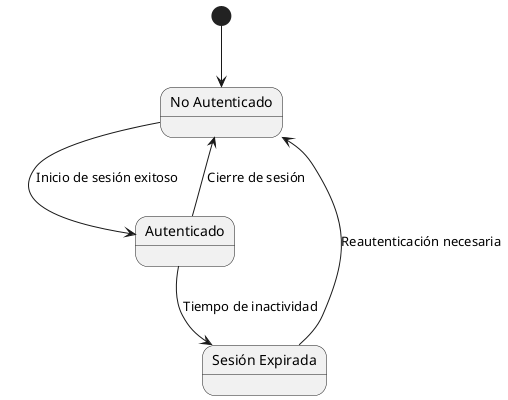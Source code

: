 @startuml
state "No Autenticado" as NoAutenticado
state "Autenticado" as Autenticado
state "Sesión Expirada" as SesionExpirada

[*] --> NoAutenticado
NoAutenticado --> Autenticado : Inicio de sesión exitoso
Autenticado --> SesionExpirada : Tiempo de inactividad
SesionExpirada --> NoAutenticado : Reautenticación necesaria
Autenticado --> NoAutenticado : Cierre de sesión
@enduml
